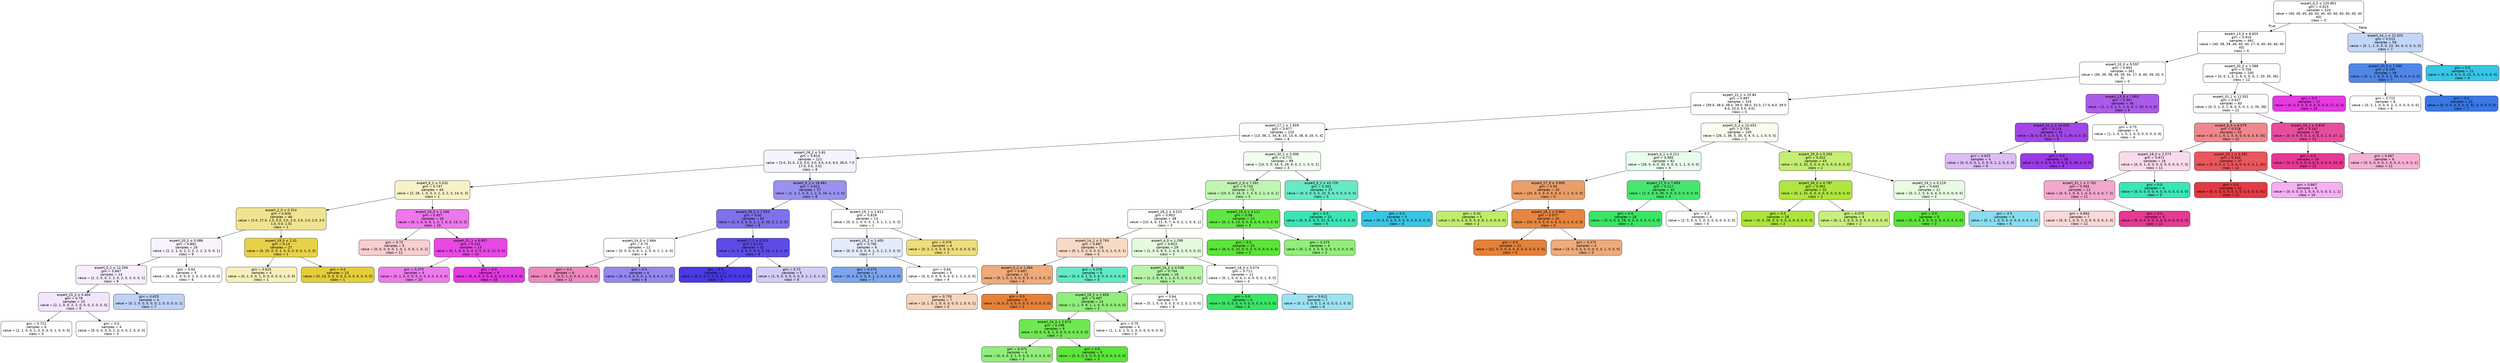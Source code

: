 digraph Tree {
node [shape=box, style="filled, rounded", color="black", fontname="helvetica"] ;
edge [fontname="helvetica"] ;
0 [label=<expert_0_2 &le; 120.801<br/>gini = 0.923<br/>samples = 520<br/>value = [40, 40, 40, 40, 40, 40, 40, 40, 40, 40, 40, 40<br/>40]<br/>class = 0>, fillcolor="#ffffff"] ;
1 [label=<expert_13_2 &le; 8.655<br/>gini = 0.916<br/>samples = 461<br/>value = [40, 39, 39, 40, 40, 40, 17, 6, 40, 40, 40, 40<br/>40]<br/>class = 0>, fillcolor="#ffffff"] ;
0 -> 1 [labeldistance=2.5, labelangle=45, headlabel="True"] ;
2 [label=<expert_10_0 &le; 9.597<br/>gini = 0.902<br/>samples = 361<br/>value = [40, 39, 38, 40, 39, 34, 17, 6, 40, 39, 20, 5<br/>4]<br/>class = 0>, fillcolor="#ffffff"] ;
1 -> 2 ;
3 [label=<expert_22_1 &le; 20.84<br/>gini = 0.897<br/>samples = 325<br/>value = [39.0, 38.0, 38.0, 39.0, 38.0, 33.0, 17.0, 6.0, 39.0<br/>9.0, 20.0, 5.0, 4.0]<br/>class = 0>, fillcolor="#ffffff"] ;
2 -> 3 ;
4 [label=<expert_17_1 &le; 1.659<br/>gini = 0.877<br/>samples = 220<br/>value = [13, 36, 2, 34, 8, 33, 13, 6, 38, 8, 20, 5, 4]<br/>class = 8>, fillcolor="#fdfdff"] ;
3 -> 4 ;
5 [label=<expert_28_2 &le; 5.81<br/>gini = 0.814<br/>samples = 121<br/>value = [3.0, 31.0, 2.0, 0.0, 3.0, 4.0, 4.0, 6.0, 36.0, 7.0<br/>17.0, 5.0, 3.0]<br/>class = 8>, fillcolor="#f5f4fe"] ;
4 -> 5 ;
6 [label=<expert_6_2 &le; 5.532<br/>gini = 0.747<br/>samples = 64<br/>value = [2, 28, 1, 0, 3, 3, 2, 3, 2, 3, 14, 0, 3]<br/>class = 1>, fillcolor="#f8f1c8"] ;
5 -> 6 ;
7 [label=<expert_2_0 &le; 0.324<br/>gini = 0.636<br/>samples = 46<br/>value = [2.0, 27.0, 1.0, 0.0, 3.0, 2.0, 2.0, 2.0, 2.0, 3.0<br/>1.0, 0.0, 1.0]<br/>class = 1>, fillcolor="#f0e490"] ;
6 -> 7 ;
8 [label=<expert_20_1 &le; 0.086<br/>gini = 0.892<br/>samples = 19<br/>value = [2, 2, 1, 0, 2, 2, 2, 2, 2, 3, 0, 0, 1]<br/>class = 9>, fillcolor="#f9f3fd"] ;
7 -> 8 ;
9 [label=<expert_0_2 &le; 12.294<br/>gini = 0.847<br/>samples = 14<br/>value = [2, 2, 0, 0, 2, 2, 0, 2, 0, 3, 0, 0, 1]<br/>class = 9>, fillcolor="#f7eefd"] ;
8 -> 9 ;
10 [label=<expert_15_2 &le; 0.404<br/>gini = 0.78<br/>samples = 10<br/>value = [2, 1, 0, 0, 2, 2, 0, 0, 0, 3, 0, 0, 0]<br/>class = 9>, fillcolor="#f2e6fc"] ;
9 -> 10 ;
11 [label=<gini = 0.722<br/>samples = 6<br/>value = [2, 1, 0, 0, 2, 0, 0, 0, 0, 1, 0, 0, 0]<br/>class = 0>, fillcolor="#ffffff"] ;
10 -> 11 ;
12 [label=<gini = 0.5<br/>samples = 4<br/>value = [0, 0, 0, 0, 0, 2, 0, 0, 0, 2, 0, 0, 0]<br/>class = 5>, fillcolor="#ffffff"] ;
10 -> 12 ;
13 [label=<gini = 0.625<br/>samples = 4<br/>value = [0, 1, 0, 0, 0, 0, 0, 2, 0, 0, 0, 0, 1]<br/>class = 7>, fillcolor="#bdd2f6"] ;
9 -> 13 ;
14 [label=<gini = 0.64<br/>samples = 5<br/>value = [0, 0, 1, 0, 0, 0, 2, 0, 2, 0, 0, 0, 0]<br/>class = 6>, fillcolor="#ffffff"] ;
8 -> 14 ;
15 [label=<expert_19_0 &le; 2.31<br/>gini = 0.14<br/>samples = 27<br/>value = [0, 25, 0, 0, 1, 0, 0, 0, 0, 0, 1, 0, 0]<br/>class = 1>, fillcolor="#e7d248"] ;
7 -> 15 ;
16 [label=<gini = 0.625<br/>samples = 4<br/>value = [0, 2, 0, 0, 1, 0, 0, 0, 0, 0, 1, 0, 0]<br/>class = 1>, fillcolor="#f6efbd"] ;
15 -> 16 ;
17 [label=<gini = 0.0<br/>samples = 23<br/>value = [0, 23, 0, 0, 0, 0, 0, 0, 0, 0, 0, 0, 0]<br/>class = 1>, fillcolor="#e5ce39"] ;
15 -> 17 ;
18 [label=<expert_24_0 &le; 1.166<br/>gini = 0.457<br/>samples = 18<br/>value = [0, 1, 0, 0, 0, 1, 0, 1, 0, 0, 13, 0, 2]<br/>class = 10>, fillcolor="#ed77eb"] ;
6 -> 18 ;
19 [label=<gini = 0.72<br/>samples = 5<br/>value = [0, 0, 0, 0, 0, 1, 0, 1, 0, 0, 1, 0, 2]<br/>class = 12>, fillcolor="#f8ced0"] ;
18 -> 19 ;
20 [label=<expert_31_1 &le; 6.957<br/>gini = 0.142<br/>samples = 13<br/>value = [0, 1, 0, 0, 0, 0, 0, 0, 0, 0, 12, 0, 0]<br/>class = 10>, fillcolor="#e749e4"] ;
18 -> 20 ;
21 [label=<gini = 0.375<br/>samples = 4<br/>value = [0, 1, 0, 0, 0, 0, 0, 0, 0, 0, 3, 0, 0]<br/>class = 10>, fillcolor="#ee7bec"] ;
20 -> 21 ;
22 [label=<gini = 0.0<br/>samples = 9<br/>value = [0, 0, 0, 0, 0, 0, 0, 0, 0, 0, 9, 0, 0]<br/>class = 10>, fillcolor="#e539e2"] ;
20 -> 22 ;
23 [label=<expert_0_2 &le; 18.481<br/>gini = 0.621<br/>samples = 57<br/>value = [1, 3, 1, 0, 0, 1, 2, 3, 34, 4, 3, 5, 0]<br/>class = 8>, fillcolor="#9a91f0"] ;
5 -> 23 ;
24 [label=<expert_28_2 &le; 7.053<br/>gini = 0.42<br/>samples = 44<br/>value = [1, 0, 0, 0, 0, 1, 1, 0, 33, 2, 1, 5, 0]<br/>class = 8>, fillcolor="#7d71ec"] ;
23 -> 24 ;
25 [label=<expert_24_0 &le; 2.664<br/>gini = 0.75<br/>samples = 12<br/>value = [0, 0, 0, 0, 0, 1, 1, 0, 4, 1, 1, 4, 0]<br/>class = 8>, fillcolor="#ffffff"] ;
24 -> 25 ;
26 [label=<gini = 0.5<br/>samples = 6<br/>value = [0, 0, 0, 0, 0, 1, 0, 0, 0, 1, 0, 4, 0]<br/>class = 11>, fillcolor="#ef88be"] ;
25 -> 26 ;
27 [label=<gini = 0.5<br/>samples = 6<br/>value = [0, 0, 0, 0, 0, 0, 1, 0, 4, 0, 1, 0, 0]<br/>class = 8>, fillcolor="#9288ef"] ;
25 -> 27 ;
28 [label=<expert_7_2 &le; 0.515<br/>gini = 0.176<br/>samples = 32<br/>value = [1, 0, 0, 0, 0, 0, 0, 0, 29, 1, 0, 1, 0]<br/>class = 8>, fillcolor="#5c4ce8"] ;
24 -> 28 ;
29 [label=<gini = 0.0<br/>samples = 27<br/>value = [0, 0, 0, 0, 0, 0, 0, 0, 27, 0, 0, 0, 0]<br/>class = 8>, fillcolor="#4a39e5"] ;
28 -> 29 ;
30 [label=<gini = 0.72<br/>samples = 5<br/>value = [1, 0, 0, 0, 0, 0, 0, 0, 2, 1, 0, 1, 0]<br/>class = 8>, fillcolor="#d2cef8"] ;
28 -> 30 ;
31 [label=<expert_19_1 &le; 2.612<br/>gini = 0.828<br/>samples = 13<br/>value = [0, 3, 1, 0, 0, 0, 1, 3, 1, 2, 2, 0, 0]<br/>class = 1>, fillcolor="#ffffff"] ;
23 -> 31 ;
32 [label=<expert_15_2 &le; 1.405<br/>gini = 0.765<br/>samples = 9<br/>value = [0, 0, 0, 0, 0, 0, 1, 3, 1, 2, 2, 0, 0]<br/>class = 7>, fillcolor="#e3ecfb"] ;
31 -> 32 ;
33 [label=<gini = 0.375<br/>samples = 4<br/>value = [0, 0, 0, 0, 0, 0, 1, 3, 0, 0, 0, 0, 0]<br/>class = 7>, fillcolor="#7ba5ee"] ;
32 -> 33 ;
34 [label=<gini = 0.64<br/>samples = 5<br/>value = [0, 0, 0, 0, 0, 0, 0, 0, 1, 2, 2, 0, 0]<br/>class = 9>, fillcolor="#ffffff"] ;
32 -> 34 ;
35 [label=<gini = 0.375<br/>samples = 4<br/>value = [0, 3, 1, 0, 0, 0, 0, 0, 0, 0, 0, 0, 0]<br/>class = 1>, fillcolor="#eede7b"] ;
31 -> 35 ;
36 [label=<expert_30_1 &le; 3.006<br/>gini = 0.771<br/>samples = 99<br/>value = [10, 5, 0, 34, 5, 29, 9, 0, 2, 1, 3, 0, 1]<br/>class = 3>, fillcolor="#f3fdf1"] ;
4 -> 36 ;
37 [label=<expert_2_0 &le; 7.591<br/>gini = 0.733<br/>samples = 72<br/>value = [10, 5, 0, 34, 5, 7, 4, 0, 2, 1, 3, 0, 1]<br/>class = 3>, fillcolor="#c0f5b2"] ;
36 -> 37 ;
38 [label=<expert_28_2 &le; 3.215<br/>gini = 0.852<br/>samples = 48<br/>value = [10, 4, 0, 11, 5, 7, 4, 0, 2, 1, 3, 0, 1]<br/>class = 3>, fillcolor="#fbfefa"] ;
37 -> 38 ;
39 [label=<expert_14_1 &le; 0.793<br/>gini = 0.687<br/>samples = 19<br/>value = [9, 1, 0, 2, 0, 5, 0, 0, 0, 1, 0, 0, 1]<br/>class = 0>, fillcolor="#f8dbc6"] ;
38 -> 39 ;
40 [label=<expert_5_2 &le; 1.084<br/>gini = 0.497<br/>samples = 13<br/>value = [9, 1, 0, 1, 0, 0, 0, 0, 0, 1, 0, 0, 1]<br/>class = 0>, fillcolor="#eeab7b"] ;
39 -> 40 ;
41 [label=<gini = 0.735<br/>samples = 7<br/>value = [3, 1, 0, 1, 0, 0, 0, 0, 0, 1, 0, 0, 1]<br/>class = 0>, fillcolor="#f6d5bd"] ;
40 -> 41 ;
42 [label=<gini = 0.0<br/>samples = 6<br/>value = [6, 0, 0, 0, 0, 0, 0, 0, 0, 0, 0, 0, 0]<br/>class = 0>, fillcolor="#e58139"] ;
40 -> 42 ;
43 [label=<gini = 0.278<br/>samples = 6<br/>value = [0, 0, 0, 1, 0, 5, 0, 0, 0, 0, 0, 0, 0]<br/>class = 5>, fillcolor="#61eac3"] ;
39 -> 43 ;
44 [label=<expert_4_0 &le; 1.299<br/>gini = 0.823<br/>samples = 29<br/>value = [1, 3, 0, 9, 5, 2, 4, 0, 2, 0, 3, 0, 0]<br/>class = 3>, fillcolor="#e4fbde"] ;
38 -> 44 ;
45 [label=<expert_24_2 &le; 4.536<br/>gini = 0.704<br/>samples = 18<br/>value = [1, 2, 0, 9, 1, 1, 0, 0, 2, 0, 2, 0, 0]<br/>class = 3>, fillcolor="#b7f4a8"] ;
44 -> 45 ;
46 [label=<expert_19_2 &le; 2.926<br/>gini = 0.497<br/>samples = 13<br/>value = [1, 1, 0, 9, 1, 1, 0, 0, 0, 0, 0, 0, 0]<br/>class = 3>, fillcolor="#92ee7b"] ;
45 -> 46 ;
47 [label=<expert_24_0 &le; 2.673<br/>gini = 0.198<br/>samples = 9<br/>value = [0, 0, 0, 8, 1, 0, 0, 0, 0, 0, 0, 0, 0]<br/>class = 3>, fillcolor="#70e852"] ;
46 -> 47 ;
48 [label=<gini = 0.375<br/>samples = 4<br/>value = [0, 0, 0, 3, 1, 0, 0, 0, 0, 0, 0, 0, 0]<br/>class = 3>, fillcolor="#92ee7b"] ;
47 -> 48 ;
49 [label=<gini = 0.0<br/>samples = 5<br/>value = [0, 0, 0, 5, 0, 0, 0, 0, 0, 0, 0, 0, 0]<br/>class = 3>, fillcolor="#5be539"] ;
47 -> 49 ;
50 [label=<gini = 0.75<br/>samples = 4<br/>value = [1, 1, 0, 1, 0, 1, 0, 0, 0, 0, 0, 0, 0]<br/>class = 0>, fillcolor="#ffffff"] ;
46 -> 50 ;
51 [label=<gini = 0.64<br/>samples = 5<br/>value = [0, 1, 0, 0, 0, 0, 0, 0, 2, 0, 2, 0, 0]<br/>class = 8>, fillcolor="#ffffff"] ;
45 -> 51 ;
52 [label=<expert_18_0 &le; 0.074<br/>gini = 0.711<br/>samples = 11<br/>value = [0, 1, 0, 0, 4, 1, 4, 0, 0, 0, 1, 0, 0]<br/>class = 4>, fillcolor="#ffffff"] ;
44 -> 52 ;
53 [label=<gini = 0.0<br/>samples = 4<br/>value = [0, 0, 0, 0, 4, 0, 0, 0, 0, 0, 0, 0, 0]<br/>class = 4>, fillcolor="#39e564"] ;
52 -> 53 ;
54 [label=<gini = 0.612<br/>samples = 7<br/>value = [0, 1, 0, 0, 0, 1, 4, 0, 0, 0, 1, 0, 0]<br/>class = 6>, fillcolor="#9ce2f2"] ;
52 -> 54 ;
55 [label=<expert_19_0 &le; 3.111<br/>gini = 0.08<br/>samples = 24<br/>value = [0, 1, 0, 23, 0, 0, 0, 0, 0, 0, 0, 0, 0]<br/>class = 3>, fillcolor="#62e642"] ;
37 -> 55 ;
56 [label=<gini = 0.0<br/>samples = 20<br/>value = [0, 0, 0, 20, 0, 0, 0, 0, 0, 0, 0, 0, 0]<br/>class = 3>, fillcolor="#5be539"] ;
55 -> 56 ;
57 [label=<gini = 0.375<br/>samples = 4<br/>value = [0, 1, 0, 3, 0, 0, 0, 0, 0, 0, 0, 0, 0]<br/>class = 3>, fillcolor="#92ee7b"] ;
55 -> 57 ;
58 [label=<expert_0_2 &le; 43.729<br/>gini = 0.302<br/>samples = 27<br/>value = [0, 0, 0, 0, 0, 22, 5, 0, 0, 0, 0, 0, 0]<br/>class = 5>, fillcolor="#66ebc5"] ;
36 -> 58 ;
59 [label=<gini = 0.0<br/>samples = 22<br/>value = [0, 0, 0, 0, 0, 22, 0, 0, 0, 0, 0, 0, 0]<br/>class = 5>, fillcolor="#39e5b4"] ;
58 -> 59 ;
60 [label=<gini = 0.0<br/>samples = 5<br/>value = [0, 0, 0, 0, 0, 0, 5, 0, 0, 0, 0, 0, 0]<br/>class = 6>, fillcolor="#39c5e5"] ;
58 -> 60 ;
61 [label=<expert_0_2 &le; 10.453<br/>gini = 0.735<br/>samples = 105<br/>value = [26, 2, 36, 5, 30, 0, 4, 0, 1, 1, 0, 0, 0]<br/>class = 2>, fillcolor="#f8fdef"] ;
3 -> 61 ;
62 [label=<expert_4_1 &le; 0.211<br/>gini = 0.585<br/>samples = 62<br/>value = [26, 0, 4, 0, 30, 0, 0, 0, 1, 1, 0, 0, 0]<br/>class = 4>, fillcolor="#e9fcee"] ;
61 -> 62 ;
63 [label=<expert_17_0 &le; 3.995<br/>gini = 0.34<br/>samples = 30<br/>value = [24, 0, 4, 0, 0, 0, 0, 0, 1, 1, 0, 0, 0]<br/>class = 0>, fillcolor="#eb9e67"] ;
62 -> 63 ;
64 [label=<gini = 0.32<br/>samples = 5<br/>value = [0, 0, 4, 0, 0, 0, 0, 0, 1, 0, 0, 0, 0]<br/>class = 2>, fillcolor="#c1ec6a"] ;
63 -> 64 ;
65 [label=<expert_18_1 &le; 0.864<br/>gini = 0.077<br/>samples = 25<br/>value = [24, 0, 0, 0, 0, 0, 0, 0, 0, 1, 0, 0, 0]<br/>class = 0>, fillcolor="#e68641"] ;
63 -> 65 ;
66 [label=<gini = 0.0<br/>samples = 21<br/>value = [21, 0, 0, 0, 0, 0, 0, 0, 0, 0, 0, 0, 0]<br/>class = 0>, fillcolor="#e58139"] ;
65 -> 66 ;
67 [label=<gini = 0.375<br/>samples = 4<br/>value = [3, 0, 0, 0, 0, 0, 0, 0, 0, 1, 0, 0, 0]<br/>class = 0>, fillcolor="#eeab7b"] ;
65 -> 67 ;
68 [label=<expert_17_0 &le; 7.659<br/>gini = 0.117<br/>samples = 32<br/>value = [2, 0, 0, 0, 30, 0, 0, 0, 0, 0, 0, 0, 0]<br/>class = 4>, fillcolor="#46e76e"] ;
62 -> 68 ;
69 [label=<gini = 0.0<br/>samples = 28<br/>value = [0, 0, 0, 0, 28, 0, 0, 0, 0, 0, 0, 0, 0]<br/>class = 4>, fillcolor="#39e564"] ;
68 -> 69 ;
70 [label=<gini = 0.5<br/>samples = 4<br/>value = [2, 0, 0, 0, 2, 0, 0, 0, 0, 0, 0, 0, 0]<br/>class = 0>, fillcolor="#ffffff"] ;
68 -> 70 ;
71 [label=<expert_29_0 &le; 0.293<br/>gini = 0.422<br/>samples = 43<br/>value = [0, 2, 32, 5, 0, 0, 4, 0, 0, 0, 0, 0, 0]<br/>class = 2>, fillcolor="#c4ed72"] ;
61 -> 71 ;
72 [label=<expert_30_0 &le; 0.787<br/>gini = 0.061<br/>samples = 32<br/>value = [0, 1, 31, 0, 0, 0, 0, 0, 0, 0, 0, 0, 0]<br/>class = 2>, fillcolor="#afe63f"] ;
71 -> 72 ;
73 [label=<gini = 0.0<br/>samples = 28<br/>value = [0, 0, 28, 0, 0, 0, 0, 0, 0, 0, 0, 0, 0]<br/>class = 2>, fillcolor="#ace539"] ;
72 -> 73 ;
74 [label=<gini = 0.375<br/>samples = 4<br/>value = [0, 1, 3, 0, 0, 0, 0, 0, 0, 0, 0, 0, 0]<br/>class = 2>, fillcolor="#c8ee7b"] ;
72 -> 74 ;
75 [label=<expert_19_1 &le; 0.219<br/>gini = 0.645<br/>samples = 11<br/>value = [0, 1, 1, 5, 0, 0, 4, 0, 0, 0, 0, 0, 0]<br/>class = 3>, fillcolor="#e8fbe3"] ;
71 -> 75 ;
76 [label=<gini = 0.0<br/>samples = 5<br/>value = [0, 0, 0, 5, 0, 0, 0, 0, 0, 0, 0, 0, 0]<br/>class = 3>, fillcolor="#5be539"] ;
75 -> 76 ;
77 [label=<gini = 0.5<br/>samples = 6<br/>value = [0, 1, 1, 0, 0, 0, 4, 0, 0, 0, 0, 0, 0]<br/>class = 6>, fillcolor="#88dcef"] ;
75 -> 77 ;
78 [label=<expert_13_0 &le; 7.803<br/>gini = 0.301<br/>samples = 36<br/>value = [1, 1, 0, 1, 1, 1, 0, 0, 1, 30, 0, 0, 0]<br/>class = 9>, fillcolor="#ab5be9"] ;
2 -> 78 ;
79 [label=<expert_31_1 &le; 16.015<br/>gini = 0.119<br/>samples = 32<br/>value = [0, 0, 0, 0, 1, 0, 0, 0, 1, 30, 0, 0, 0]<br/>class = 9>, fillcolor="#a146e7"] ;
78 -> 79 ;
80 [label=<gini = 0.625<br/>samples = 4<br/>value = [0, 0, 0, 0, 1, 0, 0, 0, 1, 2, 0, 0, 0]<br/>class = 9>, fillcolor="#ddbdf6"] ;
79 -> 80 ;
81 [label=<gini = 0.0<br/>samples = 28<br/>value = [0, 0, 0, 0, 0, 0, 0, 0, 0, 28, 0, 0, 0]<br/>class = 9>, fillcolor="#9a39e5"] ;
79 -> 81 ;
82 [label=<gini = 0.75<br/>samples = 4<br/>value = [1, 1, 0, 1, 0, 1, 0, 0, 0, 0, 0, 0, 0]<br/>class = 0>, fillcolor="#ffffff"] ;
78 -> 82 ;
83 [label=<expert_20_2 &le; 1.588<br/>gini = 0.704<br/>samples = 100<br/>value = [0, 0, 1, 0, 1, 6, 0, 0, 0, 1, 20, 35, 36]<br/>class = 12>, fillcolor="#fffcfc"] ;
1 -> 83 ;
84 [label=<expert_31_1 &le; 11.551<br/>gini = 0.627<br/>samples = 83<br/>value = [0, 0, 1, 0, 1, 6, 0, 0, 0, 1, 3, 35, 36]<br/>class = 12>, fillcolor="#fefbfb"] ;
83 -> 84 ;
85 [label=<expert_6_0 &le; 6.079<br/>gini = 0.528<br/>samples = 53<br/>value = [0, 0, 1, 0, 1, 5, 0, 0, 0, 0, 3, 8, 35]<br/>class = 12>, fillcolor="#ef888d"] ;
84 -> 85 ;
86 [label=<expert_18_0 &le; 2.573<br/>gini = 0.672<br/>samples = 16<br/>value = [0, 0, 1, 0, 0, 5, 0, 0, 0, 0, 0, 7, 3]<br/>class = 11>, fillcolor="#fadbeb"] ;
85 -> 86 ;
87 [label=<expert_31_1 &le; 2.702<br/>gini = 0.583<br/>samples = 12<br/>value = [0, 0, 1, 0, 0, 1, 0, 0, 0, 0, 0, 7, 3]<br/>class = 11>, fillcolor="#f3a7cf"] ;
86 -> 87 ;
88 [label=<gini = 0.694<br/>samples = 7<br/>value = [0, 0, 1, 0, 0, 1, 0, 0, 0, 0, 0, 2, 3]<br/>class = 12>, fillcolor="#fad7d9"] ;
87 -> 88 ;
89 [label=<gini = 0.0<br/>samples = 5<br/>value = [0, 0, 0, 0, 0, 0, 0, 0, 0, 0, 0, 5, 0]<br/>class = 11>, fillcolor="#e53992"] ;
87 -> 89 ;
90 [label=<gini = 0.0<br/>samples = 4<br/>value = [0, 0, 0, 0, 0, 4, 0, 0, 0, 0, 0, 0, 0]<br/>class = 5>, fillcolor="#39e5b4"] ;
86 -> 90 ;
91 [label=<expert_20_1 &le; 0.381<br/>gini = 0.244<br/>samples = 37<br/>value = [0, 0, 0, 0, 1, 0, 0, 0, 0, 0, 3, 1, 32]<br/>class = 12>, fillcolor="#e9565d"] ;
85 -> 91 ;
92 [label=<gini = 0.0<br/>samples = 31<br/>value = [0, 0, 0, 0, 0, 0, 0, 0, 0, 0, 0, 0, 31]<br/>class = 12>, fillcolor="#e53941"] ;
91 -> 92 ;
93 [label=<gini = 0.667<br/>samples = 6<br/>value = [0, 0, 0, 0, 1, 0, 0, 0, 0, 0, 3, 1, 1]<br/>class = 10>, fillcolor="#f5b0f3"] ;
91 -> 93 ;
94 [label=<expert_10_1 &le; 4.816<br/>gini = 0.187<br/>samples = 30<br/>value = [0, 0, 0, 0, 0, 1, 0, 0, 0, 1, 0, 27, 1]<br/>class = 11>, fillcolor="#e84d9d"] ;
84 -> 94 ;
95 [label=<gini = 0.0<br/>samples = 24<br/>value = [0, 0, 0, 0, 0, 0, 0, 0, 0, 0, 0, 24, 0]<br/>class = 11>, fillcolor="#e53992"] ;
94 -> 95 ;
96 [label=<gini = 0.667<br/>samples = 6<br/>value = [0, 0, 0, 0, 0, 1, 0, 0, 0, 1, 0, 3, 1]<br/>class = 11>, fillcolor="#f5b0d3"] ;
94 -> 96 ;
97 [label=<gini = 0.0<br/>samples = 17<br/>value = [0, 0, 0, 0, 0, 0, 0, 0, 0, 0, 17, 0, 0]<br/>class = 10>, fillcolor="#e539e2"] ;
83 -> 97 ;
98 [label=<expert_14_1 &le; 21.025<br/>gini = 0.515<br/>samples = 59<br/>value = [0, 1, 1, 0, 0, 0, 23, 34, 0, 0, 0, 0, 0]<br/>class = 7>, fillcolor="#c2d6f7"] ;
0 -> 98 [labeldistance=2.5, labelangle=-45, headlabel="False"] ;
99 [label=<expert_10_0 &le; 1.584<br/>gini = 0.195<br/>samples = 38<br/>value = [0, 1, 1, 0, 0, 0, 2, 34, 0, 0, 0, 0, 0]<br/>class = 7>, fillcolor="#4f87e8"] ;
98 -> 99 ;
100 [label=<gini = 0.722<br/>samples = 6<br/>value = [0, 1, 1, 0, 0, 0, 2, 2, 0, 0, 0, 0, 0]<br/>class = 6>, fillcolor="#ffffff"] ;
99 -> 100 ;
101 [label=<gini = 0.0<br/>samples = 32<br/>value = [0, 0, 0, 0, 0, 0, 0, 32, 0, 0, 0, 0, 0]<br/>class = 7>, fillcolor="#3978e5"] ;
99 -> 101 ;
102 [label=<gini = 0.0<br/>samples = 21<br/>value = [0, 0, 0, 0, 0, 0, 21, 0, 0, 0, 0, 0, 0]<br/>class = 6>, fillcolor="#39c5e5"] ;
98 -> 102 ;
}